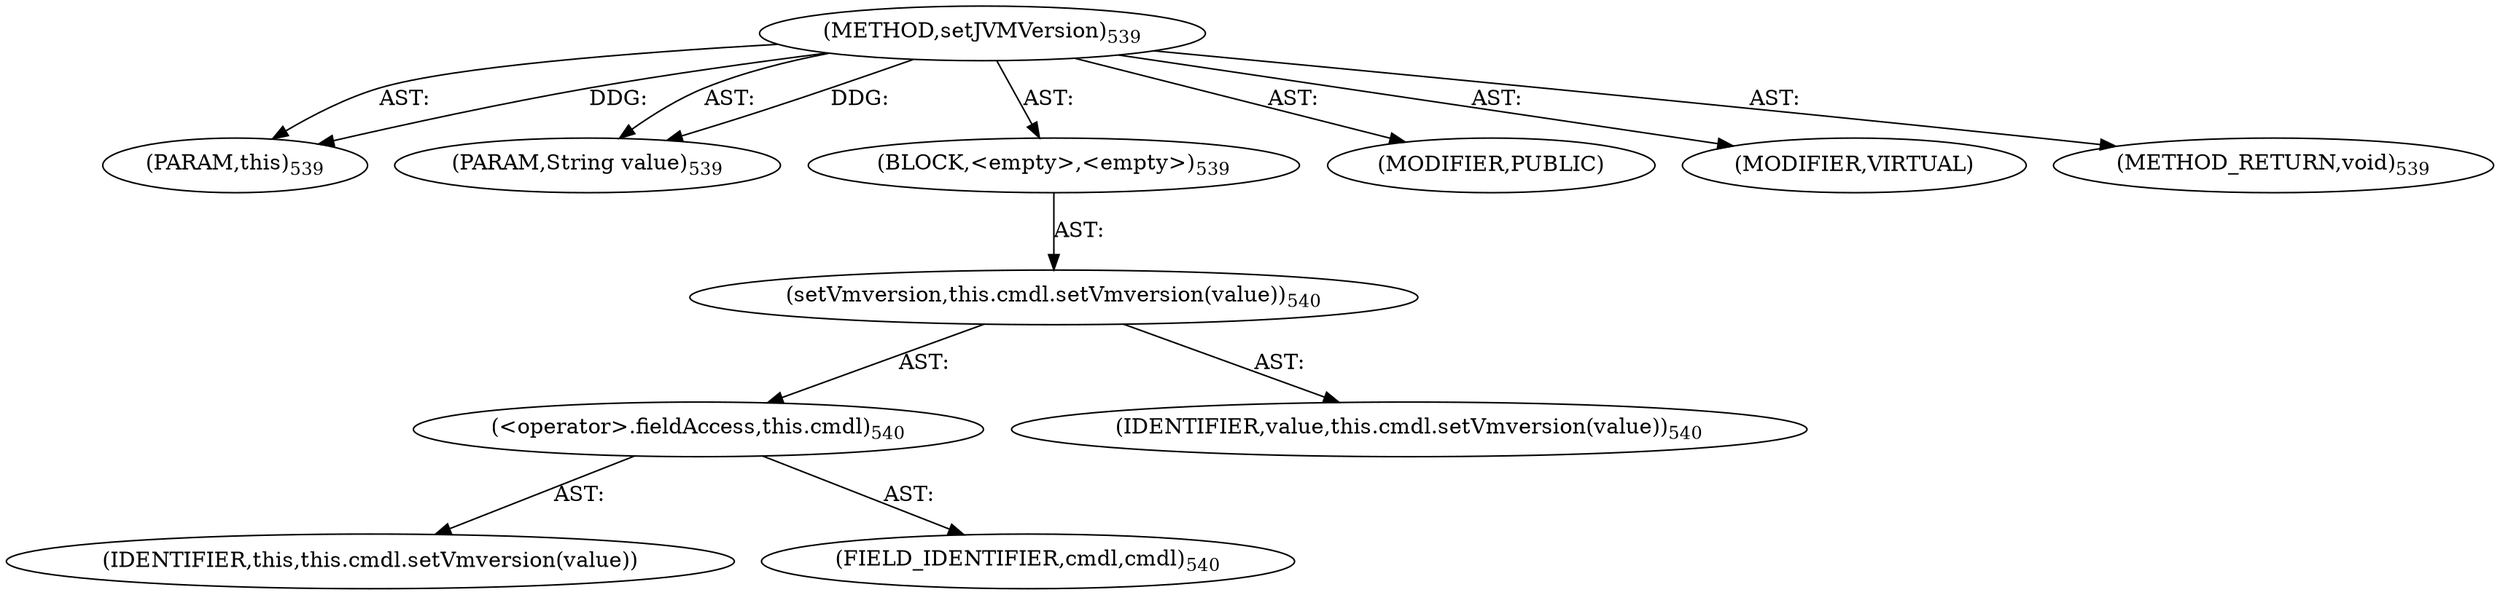 digraph "setJVMVersion" {  
"111669149726" [label = <(METHOD,setJVMVersion)<SUB>539</SUB>> ]
"115964117051" [label = <(PARAM,this)<SUB>539</SUB>> ]
"115964117052" [label = <(PARAM,String value)<SUB>539</SUB>> ]
"25769803849" [label = <(BLOCK,&lt;empty&gt;,&lt;empty&gt;)<SUB>539</SUB>> ]
"30064771340" [label = <(setVmversion,this.cmdl.setVmversion(value))<SUB>540</SUB>> ]
"30064771341" [label = <(&lt;operator&gt;.fieldAccess,this.cmdl)<SUB>540</SUB>> ]
"68719476936" [label = <(IDENTIFIER,this,this.cmdl.setVmversion(value))> ]
"55834574939" [label = <(FIELD_IDENTIFIER,cmdl,cmdl)<SUB>540</SUB>> ]
"68719476937" [label = <(IDENTIFIER,value,this.cmdl.setVmversion(value))<SUB>540</SUB>> ]
"133143986249" [label = <(MODIFIER,PUBLIC)> ]
"133143986250" [label = <(MODIFIER,VIRTUAL)> ]
"128849018910" [label = <(METHOD_RETURN,void)<SUB>539</SUB>> ]
  "111669149726" -> "115964117051"  [ label = "AST: "] 
  "111669149726" -> "115964117052"  [ label = "AST: "] 
  "111669149726" -> "25769803849"  [ label = "AST: "] 
  "111669149726" -> "133143986249"  [ label = "AST: "] 
  "111669149726" -> "133143986250"  [ label = "AST: "] 
  "111669149726" -> "128849018910"  [ label = "AST: "] 
  "25769803849" -> "30064771340"  [ label = "AST: "] 
  "30064771340" -> "30064771341"  [ label = "AST: "] 
  "30064771340" -> "68719476937"  [ label = "AST: "] 
  "30064771341" -> "68719476936"  [ label = "AST: "] 
  "30064771341" -> "55834574939"  [ label = "AST: "] 
  "111669149726" -> "115964117051"  [ label = "DDG: "] 
  "111669149726" -> "115964117052"  [ label = "DDG: "] 
}
